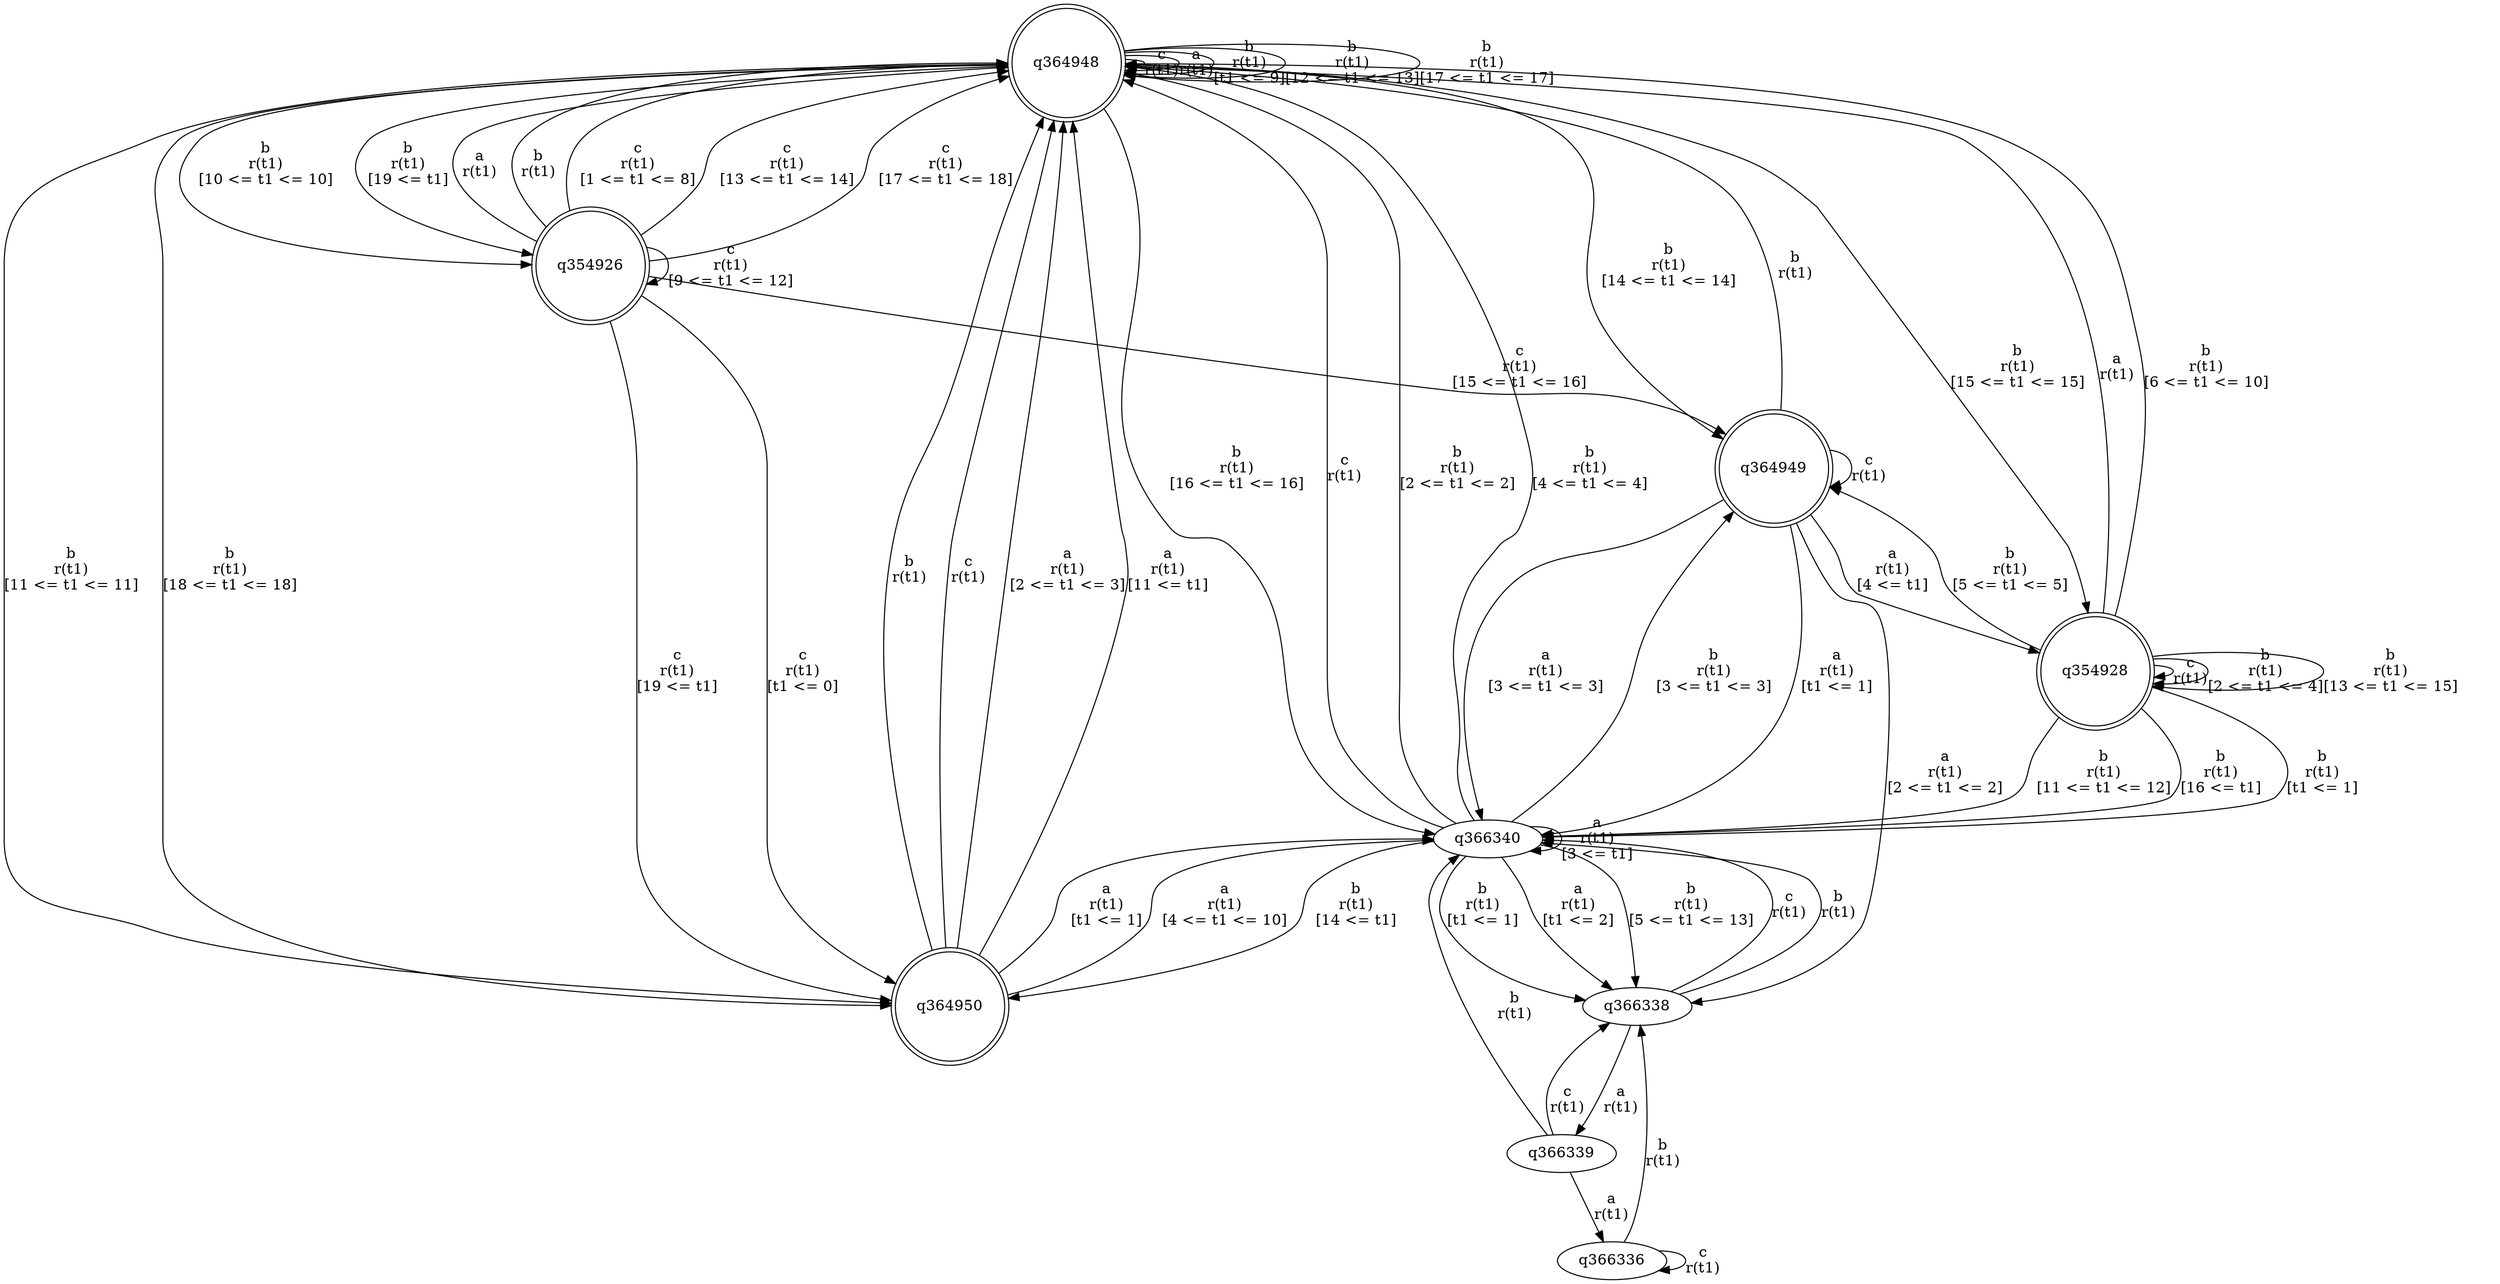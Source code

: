 digraph "tests_1/test84/solution101/solution_verwer" {
	q364948[label=q364948 shape=doublecircle]
	q354926[label=q354926 shape=doublecircle]
	q364950[label=q364950 shape=doublecircle]
	q366340[label=q366340]
	q366338[label=q366338]
	q366339[label=q366339]
	q366336[label=q366336]
	q364949[label=q364949 shape=doublecircle]
	q354928[label=q354928 shape=doublecircle]
	q364948 -> q364948[label="c\nr(t1)\n"]
	q364948 -> q364948[label="a\nr(t1)\n"]
	q364948 -> q354926[label="b\nr(t1)\n[10 <= t1 <= 10]"]
	q354926 -> q364948[label="a\nr(t1)\n"]
	q354926 -> q364948[label="b\nr(t1)\n"]
	q354926 -> q364950[label="c\nr(t1)\n[t1 <= 0]"]
	q364950 -> q364948[label="b\nr(t1)\n"]
	q364950 -> q364948[label="c\nr(t1)\n"]
	q364950 -> q366340[label="a\nr(t1)\n[t1 <= 1]"]
	q366340 -> q364948[label="c\nr(t1)\n"]
	q366340 -> q366340[label="a\nr(t1)\n[3 <= t1]"]
	q366340 -> q366338[label="b\nr(t1)\n[t1 <= 1]"]
	q366338 -> q366340[label="c\nr(t1)\n"]
	q366338 -> q366339[label="a\nr(t1)\n"]
	q366339 -> q366338[label="c\nr(t1)\n"]
	q366339 -> q366340[label="b\nr(t1)\n"]
	q366339 -> q366336[label="a\nr(t1)\n"]
	q366336 -> q366336[label="c\nr(t1)\n"]
	q366336 -> q366338[label="b\nr(t1)\n"]
	q366338 -> q366340[label="b\nr(t1)\n"]
	q366340 -> q364948[label="b\nr(t1)\n[2 <= t1 <= 2]"]
	q366340 -> q364949[label="b\nr(t1)\n[3 <= t1 <= 3]"]
	q364949 -> q364948[label="b\nr(t1)\n"]
	q364949 -> q364949[label="c\nr(t1)\n"]
	q364949 -> q354928[label="a\nr(t1)\n[4 <= t1]"]
	q354928 -> q364948[label="a\nr(t1)\n"]
	q354928 -> q354928[label="c\nr(t1)\n"]
	q354928 -> q366340[label="b\nr(t1)\n[t1 <= 1]"]
	q354928 -> q354928[label="b\nr(t1)\n[2 <= t1 <= 4]"]
	q354928 -> q364949[label="b\nr(t1)\n[5 <= t1 <= 5]"]
	q354928 -> q364948[label="b\nr(t1)\n[6 <= t1 <= 10]"]
	q354928 -> q366340[label="b\nr(t1)\n[11 <= t1 <= 12]"]
	q354928 -> q354928[label="b\nr(t1)\n[13 <= t1 <= 15]"]
	q354928 -> q366340[label="b\nr(t1)\n[16 <= t1]"]
	q364949 -> q366340[label="a\nr(t1)\n[3 <= t1 <= 3]"]
	q364949 -> q366340[label="a\nr(t1)\n[t1 <= 1]"]
	q364949 -> q366338[label="a\nr(t1)\n[2 <= t1 <= 2]"]
	q366340 -> q364948[label="b\nr(t1)\n[4 <= t1 <= 4]"]
	q366340 -> q364950[label="b\nr(t1)\n[14 <= t1]"]
	q366340 -> q366338[label="a\nr(t1)\n[t1 <= 2]"]
	q366340 -> q366338[label="b\nr(t1)\n[5 <= t1 <= 13]"]
	q364950 -> q364948[label="a\nr(t1)\n[2 <= t1 <= 3]"]
	q364950 -> q366340[label="a\nr(t1)\n[4 <= t1 <= 10]"]
	q364950 -> q364948[label="a\nr(t1)\n[11 <= t1]"]
	q354926 -> q364948[label="c\nr(t1)\n[1 <= t1 <= 8]"]
	q354926 -> q354926[label="c\nr(t1)\n[9 <= t1 <= 12]"]
	q354926 -> q364948[label="c\nr(t1)\n[13 <= t1 <= 14]"]
	q354926 -> q364949[label="c\nr(t1)\n[15 <= t1 <= 16]"]
	q354926 -> q364948[label="c\nr(t1)\n[17 <= t1 <= 18]"]
	q354926 -> q364950[label="c\nr(t1)\n[19 <= t1]"]
	q364948 -> q364950[label="b\nr(t1)\n[11 <= t1 <= 11]"]
	q364948 -> q364948[label="b\nr(t1)\n[t1 <= 9]"]
	q364948 -> q364948[label="b\nr(t1)\n[12 <= t1 <= 13]"]
	q364948 -> q364949[label="b\nr(t1)\n[14 <= t1 <= 14]"]
	q364948 -> q354928[label="b\nr(t1)\n[15 <= t1 <= 15]"]
	q364948 -> q366340[label="b\nr(t1)\n[16 <= t1 <= 16]"]
	q364948 -> q364948[label="b\nr(t1)\n[17 <= t1 <= 17]"]
	q364948 -> q364950[label="b\nr(t1)\n[18 <= t1 <= 18]"]
	q364948 -> q354926[label="b\nr(t1)\n[19 <= t1]"]
}
